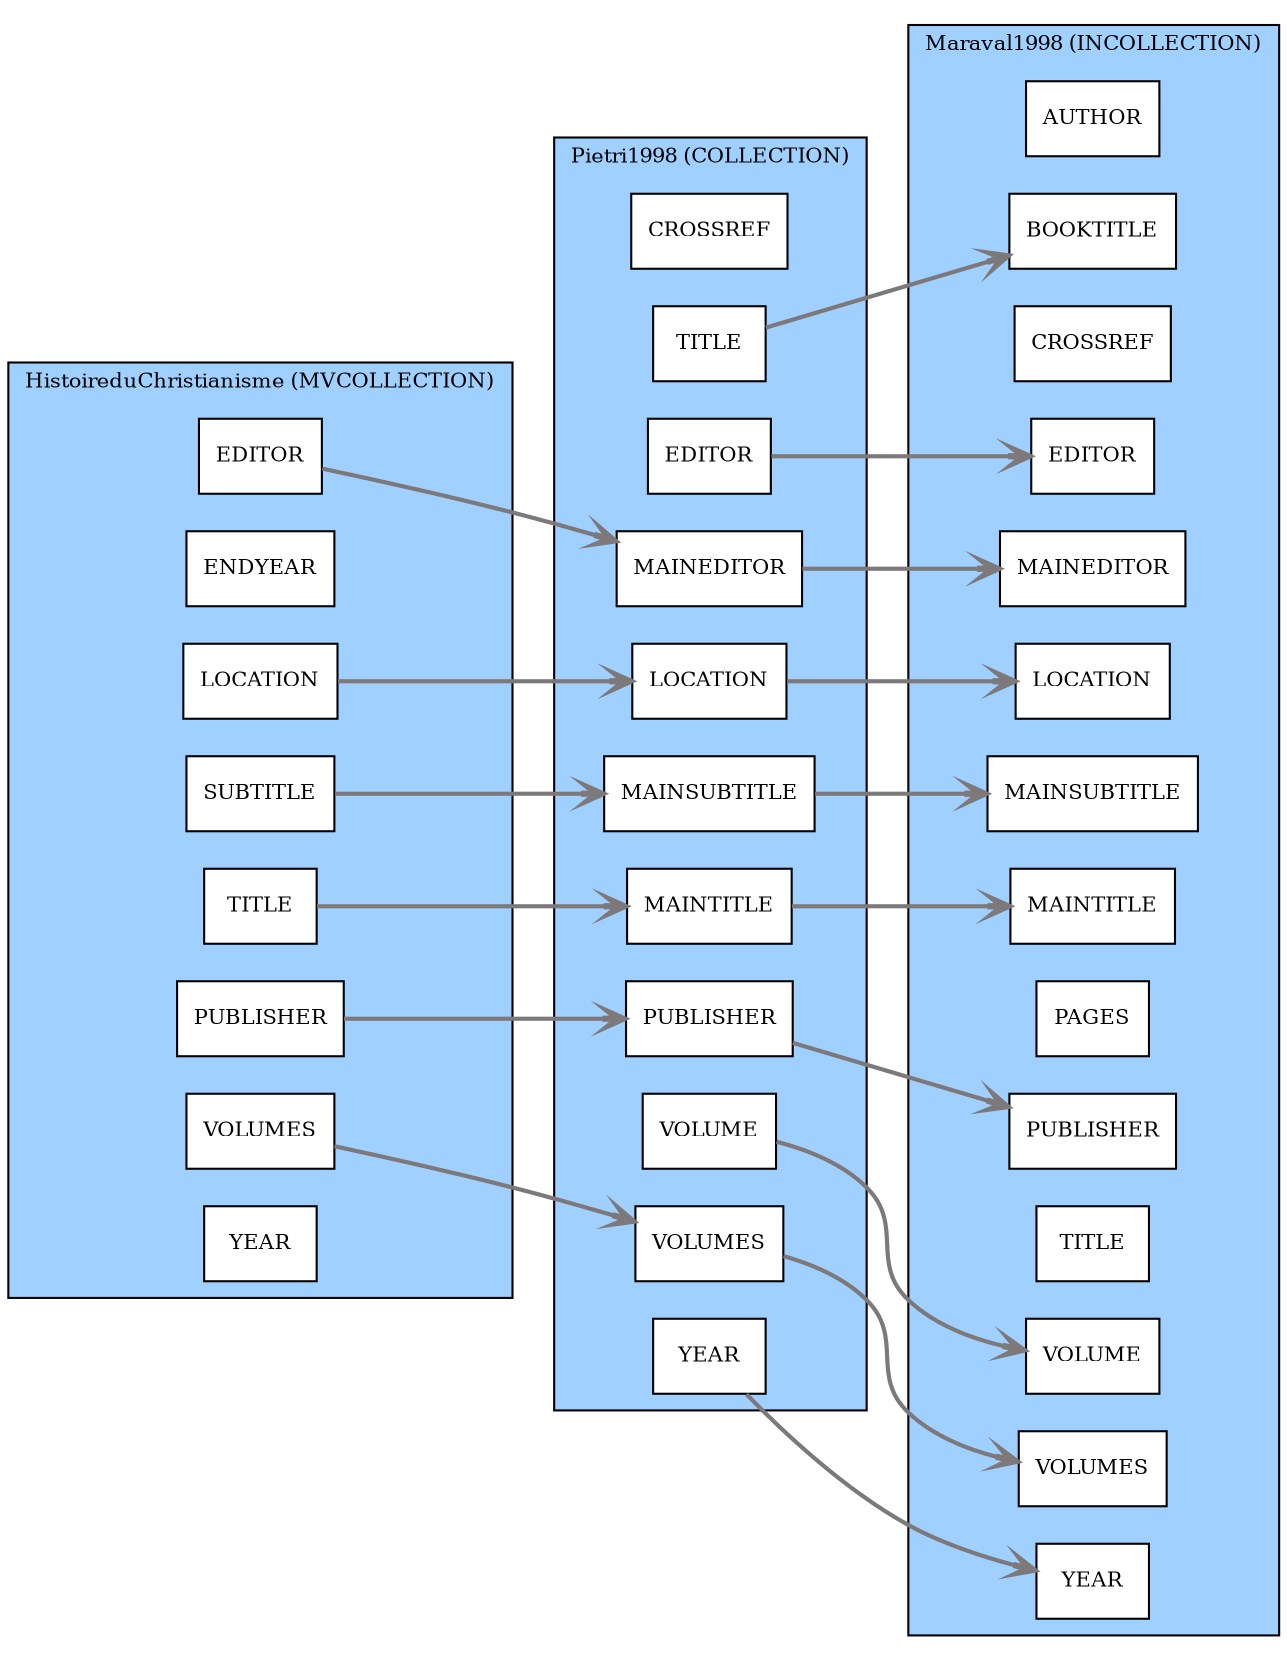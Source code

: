 digraph Biberdata {
  compound = true;
  edge [ arrowhead=open ];
  graph [ style=filled, rankdir=LR ];
  node [
    fontsize=10,
    fillcolor=white,
    style=filled,
    shape=box ];

  subgraph "cluster_section0/HistoireduChristianisme" {
    fontsize="10";
    label="HistoireduChristianisme (MVCOLLECTION)";
    tooltip="HistoireduChristianisme (MVCOLLECTION)";
    fillcolor="#a0d0ff";

    "section0/HistoireduChristianisme/editor" [ label="EDITOR" ]
    "section0/HistoireduChristianisme/endyear" [ label="ENDYEAR" ]
    "section0/HistoireduChristianisme/location" [ label="LOCATION" ]
    "section0/HistoireduChristianisme/publisher" [ label="PUBLISHER" ]
    "section0/HistoireduChristianisme/subtitle" [ label="SUBTITLE" ]
    "section0/HistoireduChristianisme/title" [ label="TITLE" ]
    "section0/HistoireduChristianisme/volumes" [ label="VOLUMES" ]
    "section0/HistoireduChristianisme/year" [ label="YEAR" ]
  }

  subgraph "cluster_section0/Maraval1998" {
    fontsize="10";
    label="Maraval1998 (INCOLLECTION)";
    tooltip="Maraval1998 (INCOLLECTION)";
    fillcolor="#a0d0ff";

    "section0/Maraval1998/author" [ label="AUTHOR" ]
    "section0/Maraval1998/booktitle" [ label="BOOKTITLE" ]
    "section0/Maraval1998/crossref" [ label="CROSSREF" ]
    "section0/Maraval1998/editor" [ label="EDITOR" ]
    "section0/Maraval1998/location" [ label="LOCATION" ]
    "section0/Maraval1998/maineditor" [ label="MAINEDITOR" ]
    "section0/Maraval1998/mainsubtitle" [ label="MAINSUBTITLE" ]
    "section0/Maraval1998/maintitle" [ label="MAINTITLE" ]
    "section0/Maraval1998/pages" [ label="PAGES" ]
    "section0/Maraval1998/publisher" [ label="PUBLISHER" ]
    "section0/Maraval1998/title" [ label="TITLE" ]
    "section0/Maraval1998/volume" [ label="VOLUME" ]
    "section0/Maraval1998/volumes" [ label="VOLUMES" ]
    "section0/Maraval1998/year" [ label="YEAR" ]
  }

  subgraph "cluster_section0/Pietri1998" {
    fontsize="10";
    label="Pietri1998 (COLLECTION)";
    tooltip="Pietri1998 (COLLECTION)";
    fillcolor="#a0d0ff";

    "section0/Pietri1998/crossref" [ label="CROSSREF" ]
    "section0/Pietri1998/editor" [ label="EDITOR" ]
    "section0/Pietri1998/location" [ label="LOCATION" ]
    "section0/Pietri1998/maineditor" [ label="MAINEDITOR" ]
    "section0/Pietri1998/mainsubtitle" [ label="MAINSUBTITLE" ]
    "section0/Pietri1998/maintitle" [ label="MAINTITLE" ]
    "section0/Pietri1998/publisher" [ label="PUBLISHER" ]
    "section0/Pietri1998/title" [ label="TITLE" ]
    "section0/Pietri1998/volume" [ label="VOLUME" ]
    "section0/Pietri1998/volumes" [ label="VOLUMES" ]
    "section0/Pietri1998/year" [ label="YEAR" ]
  }



  "section0/HistoireduChristianisme/editor" -> "section0/Pietri1998/maineditor" [ penwidth="2.0", color="#7d7879", tooltip="Pietri1998/MAINEDITOR inherited via CROSSREF from HistoireduChristianisme/EDITOR" ]
  "section0/HistoireduChristianisme/location" -> "section0/Pietri1998/location" [ penwidth="2.0", color="#7d7879", tooltip="Pietri1998/LOCATION inherited via CROSSREF from HistoireduChristianisme/LOCATION" ]
  "section0/HistoireduChristianisme/publisher" -> "section0/Pietri1998/publisher" [ penwidth="2.0", color="#7d7879", tooltip="Pietri1998/PUBLISHER inherited via CROSSREF from HistoireduChristianisme/PUBLISHER" ]
  "section0/HistoireduChristianisme/subtitle" -> "section0/Pietri1998/mainsubtitle" [ penwidth="2.0", color="#7d7879", tooltip="Pietri1998/MAINSUBTITLE inherited via CROSSREF from HistoireduChristianisme/SUBTITLE" ]
  "section0/HistoireduChristianisme/title" -> "section0/Pietri1998/maintitle" [ penwidth="2.0", color="#7d7879", tooltip="Pietri1998/MAINTITLE inherited via CROSSREF from HistoireduChristianisme/TITLE" ]
  "section0/HistoireduChristianisme/volumes" -> "section0/Pietri1998/volumes" [ penwidth="2.0", color="#7d7879", tooltip="Pietri1998/VOLUMES inherited via CROSSREF from HistoireduChristianisme/VOLUMES" ]
  "section0/Pietri1998/editor" -> "section0/Maraval1998/editor" [ penwidth="2.0", color="#7d7879", tooltip="Maraval1998/EDITOR inherited via CROSSREF from Pietri1998/EDITOR" ]
  "section0/Pietri1998/location" -> "section0/Maraval1998/location" [ penwidth="2.0", color="#7d7879", tooltip="Maraval1998/LOCATION inherited via CROSSREF from Pietri1998/LOCATION" ]
  "section0/Pietri1998/maineditor" -> "section0/Maraval1998/maineditor" [ penwidth="2.0", color="#7d7879", tooltip="Maraval1998/MAINEDITOR inherited via CROSSREF from Pietri1998/MAINEDITOR" ]
  "section0/Pietri1998/mainsubtitle" -> "section0/Maraval1998/mainsubtitle" [ penwidth="2.0", color="#7d7879", tooltip="Maraval1998/MAINSUBTITLE inherited via CROSSREF from Pietri1998/MAINSUBTITLE" ]
  "section0/Pietri1998/maintitle" -> "section0/Maraval1998/maintitle" [ penwidth="2.0", color="#7d7879", tooltip="Maraval1998/MAINTITLE inherited via CROSSREF from Pietri1998/MAINTITLE" ]
  "section0/Pietri1998/publisher" -> "section0/Maraval1998/publisher" [ penwidth="2.0", color="#7d7879", tooltip="Maraval1998/PUBLISHER inherited via CROSSREF from Pietri1998/PUBLISHER" ]
  "section0/Pietri1998/title" -> "section0/Maraval1998/booktitle" [ penwidth="2.0", color="#7d7879", tooltip="Maraval1998/BOOKTITLE inherited via CROSSREF from Pietri1998/TITLE" ]
  "section0/Pietri1998/volume" -> "section0/Maraval1998/volume" [ penwidth="2.0", color="#7d7879", tooltip="Maraval1998/VOLUME inherited via CROSSREF from Pietri1998/VOLUME" ]
  "section0/Pietri1998/volumes" -> "section0/Maraval1998/volumes" [ penwidth="2.0", color="#7d7879", tooltip="Maraval1998/VOLUMES inherited via CROSSREF from Pietri1998/VOLUMES" ]
  "section0/Pietri1998/year" -> "section0/Maraval1998/year" [ penwidth="2.0", color="#7d7879", tooltip="Maraval1998/YEAR inherited via CROSSREF from Pietri1998/YEAR" ]

}
